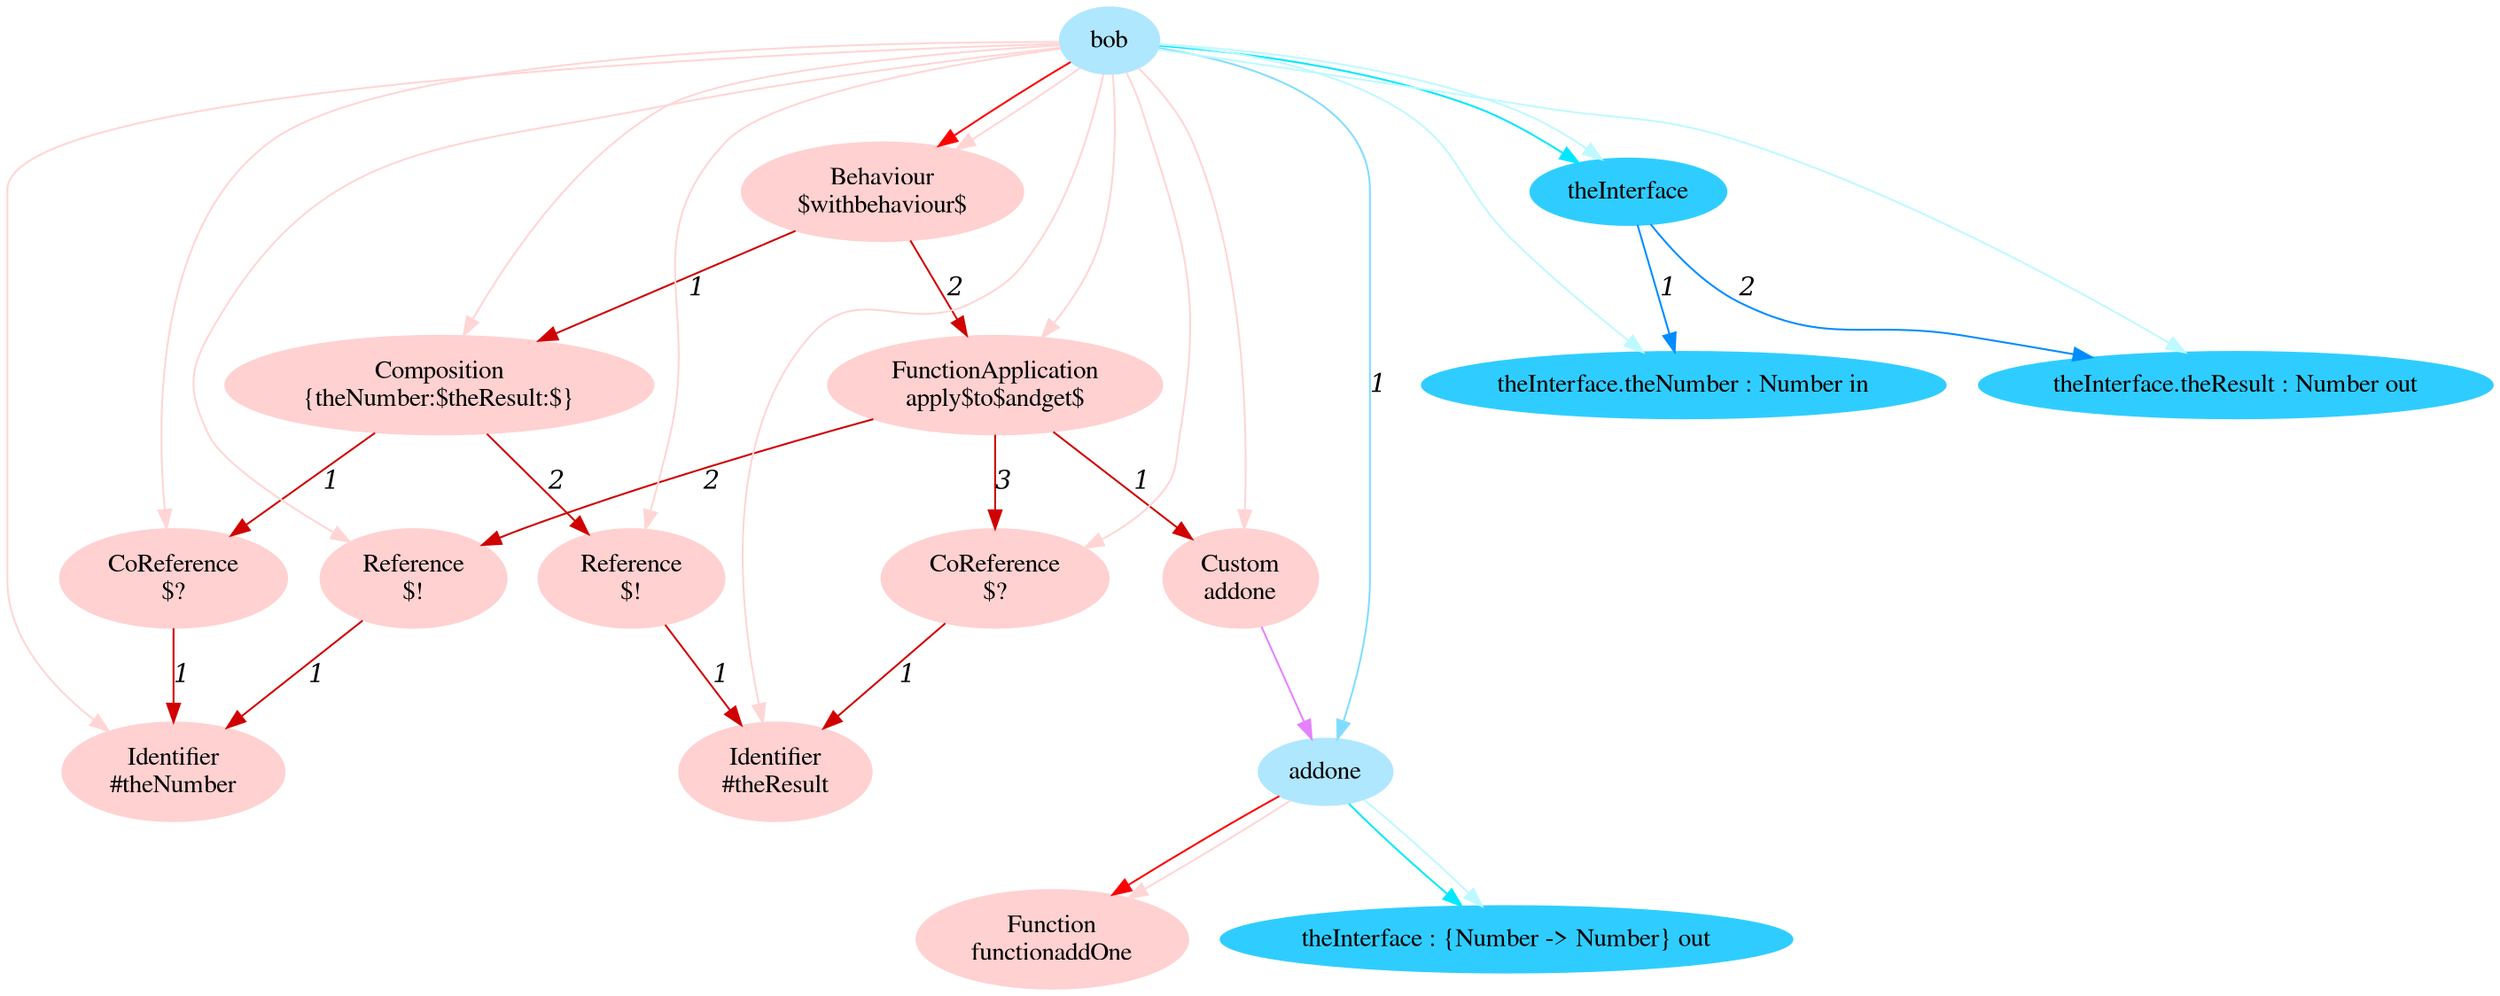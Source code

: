 digraph g{node_12464 [shape="ellipse", style="filled", color="#ffd1d1", fontname="Times", label="Function
functionaddOne" ]
node_12467 [shape="ellipse", style="filled", color="#ffd1d1", fontname="Times", label="Identifier
#theNumber" ]
node_12471 [shape="ellipse", style="filled", color="#ffd1d1", fontname="Times", label="CoReference
$?" ]
node_12475 [shape="ellipse", style="filled", color="#ffd1d1", fontname="Times", label="Identifier
#theResult" ]
node_12479 [shape="ellipse", style="filled", color="#ffd1d1", fontname="Times", label="Reference
$!" ]
node_12483 [shape="ellipse", style="filled", color="#ffd1d1", fontname="Times", label="Composition
{theNumber:$theResult:$}" ]
node_12488 [shape="ellipse", style="filled", color="#ffd1d1", fontname="Times", label="Custom
addone" ]
node_12491 [shape="ellipse", style="filled", color="#ffd1d1", fontname="Times", label="Reference
$!" ]
node_12495 [shape="ellipse", style="filled", color="#ffd1d1", fontname="Times", label="CoReference
$?" ]
node_12499 [shape="ellipse", style="filled", color="#ffd1d1", fontname="Times", label="FunctionApplication
apply$to$andget$" ]
node_12505 [shape="ellipse", style="filled", color="#ffd1d1", fontname="Times", label="Behaviour
$withbehaviour$" ]
node_12410 [shape="ellipse", style="filled", color="#afe7ff", fontname="Times", label="bob" ]
node_12411 [shape="ellipse", style="filled", color="#afe7ff", fontname="Times", label="addone" ]
node_12412 [shape="ellipse", style="filled", color="#2fcdff", fontname="Times", label="theInterface : {Number -> Number} out" ]
node_12419 [shape="ellipse", style="filled", color="#2fcdff", fontname="Times", label="theInterface" ]
node_12420 [shape="ellipse", style="filled", color="#2fcdff", fontname="Times", label="theInterface.theNumber : Number in" ]
node_12422 [shape="ellipse", style="filled", color="#2fcdff", fontname="Times", label="theInterface.theResult : Number out" ]
node_12471 -> node_12467 [dir=forward, arrowHead=normal, fontname="Times-Italic", arrowsize=1, color="#d00000", label="1",  headlabel="", taillabel="" ]
node_12479 -> node_12475 [dir=forward, arrowHead=normal, fontname="Times-Italic", arrowsize=1, color="#d00000", label="1",  headlabel="", taillabel="" ]
node_12483 -> node_12471 [dir=forward, arrowHead=normal, fontname="Times-Italic", arrowsize=1, color="#d00000", label="1",  headlabel="", taillabel="" ]
node_12483 -> node_12479 [dir=forward, arrowHead=normal, fontname="Times-Italic", arrowsize=1, color="#d00000", label="2",  headlabel="", taillabel="" ]
node_12491 -> node_12467 [dir=forward, arrowHead=normal, fontname="Times-Italic", arrowsize=1, color="#d00000", label="1",  headlabel="", taillabel="" ]
node_12495 -> node_12475 [dir=forward, arrowHead=normal, fontname="Times-Italic", arrowsize=1, color="#d00000", label="1",  headlabel="", taillabel="" ]
node_12499 -> node_12488 [dir=forward, arrowHead=normal, fontname="Times-Italic", arrowsize=1, color="#d00000", label="1",  headlabel="", taillabel="" ]
node_12499 -> node_12491 [dir=forward, arrowHead=normal, fontname="Times-Italic", arrowsize=1, color="#d00000", label="2",  headlabel="", taillabel="" ]
node_12499 -> node_12495 [dir=forward, arrowHead=normal, fontname="Times-Italic", arrowsize=1, color="#d00000", label="3",  headlabel="", taillabel="" ]
node_12505 -> node_12483 [dir=forward, arrowHead=normal, fontname="Times-Italic", arrowsize=1, color="#d00000", label="1",  headlabel="", taillabel="" ]
node_12505 -> node_12499 [dir=forward, arrowHead=normal, fontname="Times-Italic", arrowsize=1, color="#d00000", label="2",  headlabel="", taillabel="" ]
node_12411 -> node_12464 [dir=forward, arrowHead=normal, fontname="Times-Italic", arrowsize=1, color="#ff0000", label="",  headlabel="", taillabel="" ]
node_12410 -> node_12505 [dir=forward, arrowHead=normal, fontname="Times-Italic", arrowsize=1, color="#ff0000", label="",  headlabel="", taillabel="" ]
node_12411 -> node_12464 [dir=forward, arrowHead=normal, fontname="Times-Italic", arrowsize=1, color="#ffd5d5", label="",  headlabel="", taillabel="" ]
node_12410 -> node_12467 [dir=forward, arrowHead=normal, fontname="Times-Italic", arrowsize=1, color="#ffd5d5", label="",  headlabel="", taillabel="" ]
node_12410 -> node_12471 [dir=forward, arrowHead=normal, fontname="Times-Italic", arrowsize=1, color="#ffd5d5", label="",  headlabel="", taillabel="" ]
node_12410 -> node_12475 [dir=forward, arrowHead=normal, fontname="Times-Italic", arrowsize=1, color="#ffd5d5", label="",  headlabel="", taillabel="" ]
node_12410 -> node_12479 [dir=forward, arrowHead=normal, fontname="Times-Italic", arrowsize=1, color="#ffd5d5", label="",  headlabel="", taillabel="" ]
node_12410 -> node_12483 [dir=forward, arrowHead=normal, fontname="Times-Italic", arrowsize=1, color="#ffd5d5", label="",  headlabel="", taillabel="" ]
node_12410 -> node_12488 [dir=forward, arrowHead=normal, fontname="Times-Italic", arrowsize=1, color="#ffd5d5", label="",  headlabel="", taillabel="" ]
node_12410 -> node_12491 [dir=forward, arrowHead=normal, fontname="Times-Italic", arrowsize=1, color="#ffd5d5", label="",  headlabel="", taillabel="" ]
node_12410 -> node_12495 [dir=forward, arrowHead=normal, fontname="Times-Italic", arrowsize=1, color="#ffd5d5", label="",  headlabel="", taillabel="" ]
node_12410 -> node_12499 [dir=forward, arrowHead=normal, fontname="Times-Italic", arrowsize=1, color="#ffd5d5", label="",  headlabel="", taillabel="" ]
node_12410 -> node_12505 [dir=forward, arrowHead=normal, fontname="Times-Italic", arrowsize=1, color="#ffd5d5", label="",  headlabel="", taillabel="" ]
node_12411 -> node_12412 [dir=forward, arrowHead=normal, fontname="Times-Italic", arrowsize=1, color="#00e8ff", label="",  headlabel="", taillabel="" ]
node_12410 -> node_12419 [dir=forward, arrowHead=normal, fontname="Times-Italic", arrowsize=1, color="#00e8ff", label="",  headlabel="", taillabel="" ]
node_12411 -> node_12412 [dir=forward, arrowHead=normal, fontname="Times-Italic", arrowsize=1, color="#bef9ff", label="",  headlabel="", taillabel="" ]
node_12410 -> node_12420 [dir=forward, arrowHead=normal, fontname="Times-Italic", arrowsize=1, color="#bef9ff", label="",  headlabel="", taillabel="" ]
node_12410 -> node_12422 [dir=forward, arrowHead=normal, fontname="Times-Italic", arrowsize=1, color="#bef9ff", label="",  headlabel="", taillabel="" ]
node_12410 -> node_12419 [dir=forward, arrowHead=normal, fontname="Times-Italic", arrowsize=1, color="#bef9ff", label="",  headlabel="", taillabel="" ]
node_12419 -> node_12420 [dir=forward, arrowHead=normal, fontname="Times-Italic", arrowsize=1, color="#008cff", label="1",  headlabel="", taillabel="" ]
node_12419 -> node_12422 [dir=forward, arrowHead=normal, fontname="Times-Italic", arrowsize=1, color="#008cff", label="2",  headlabel="", taillabel="" ]
node_12410 -> node_12411 [dir=forward, arrowHead=normal, fontname="Times-Italic", arrowsize=1, color="#81ddff", label="1",  headlabel="", taillabel="" ]
node_12488 -> node_12411 [dir=forward, arrowHead=normal, fontname="Times-Italic", arrowsize=1, color="#e681ff", label="",  headlabel="", taillabel="" ]
}